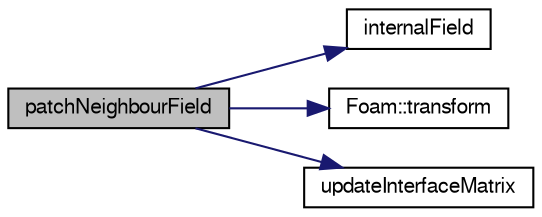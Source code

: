 digraph "patchNeighbourField"
{
  bgcolor="transparent";
  edge [fontname="FreeSans",fontsize="10",labelfontname="FreeSans",labelfontsize="10"];
  node [fontname="FreeSans",fontsize="10",shape=record];
  rankdir="LR";
  Node32 [label="patchNeighbourField",height=0.2,width=0.4,color="black", fillcolor="grey75", style="filled", fontcolor="black"];
  Node32 -> Node33 [color="midnightblue",fontsize="10",style="solid",fontname="FreeSans"];
  Node33 [label="internalField",height=0.2,width=0.4,color="black",URL="$a01253.html#a8ebe4b4fc9818c2626b9c98a7ef1a16a"];
  Node32 -> Node34 [color="midnightblue",fontsize="10",style="solid",fontname="FreeSans"];
  Node34 [label="Foam::transform",height=0.2,width=0.4,color="black",URL="$a21124.html#a919915170941701c1223291531ad010c"];
  Node32 -> Node35 [color="midnightblue",fontsize="10",style="solid",fontname="FreeSans"];
  Node35 [label="updateInterfaceMatrix",height=0.2,width=0.4,color="black",URL="$a22026.html#a4144bb27e8739ab5a673b3da1e245e17",tooltip="Update result field based on interface functionality. "];
}

